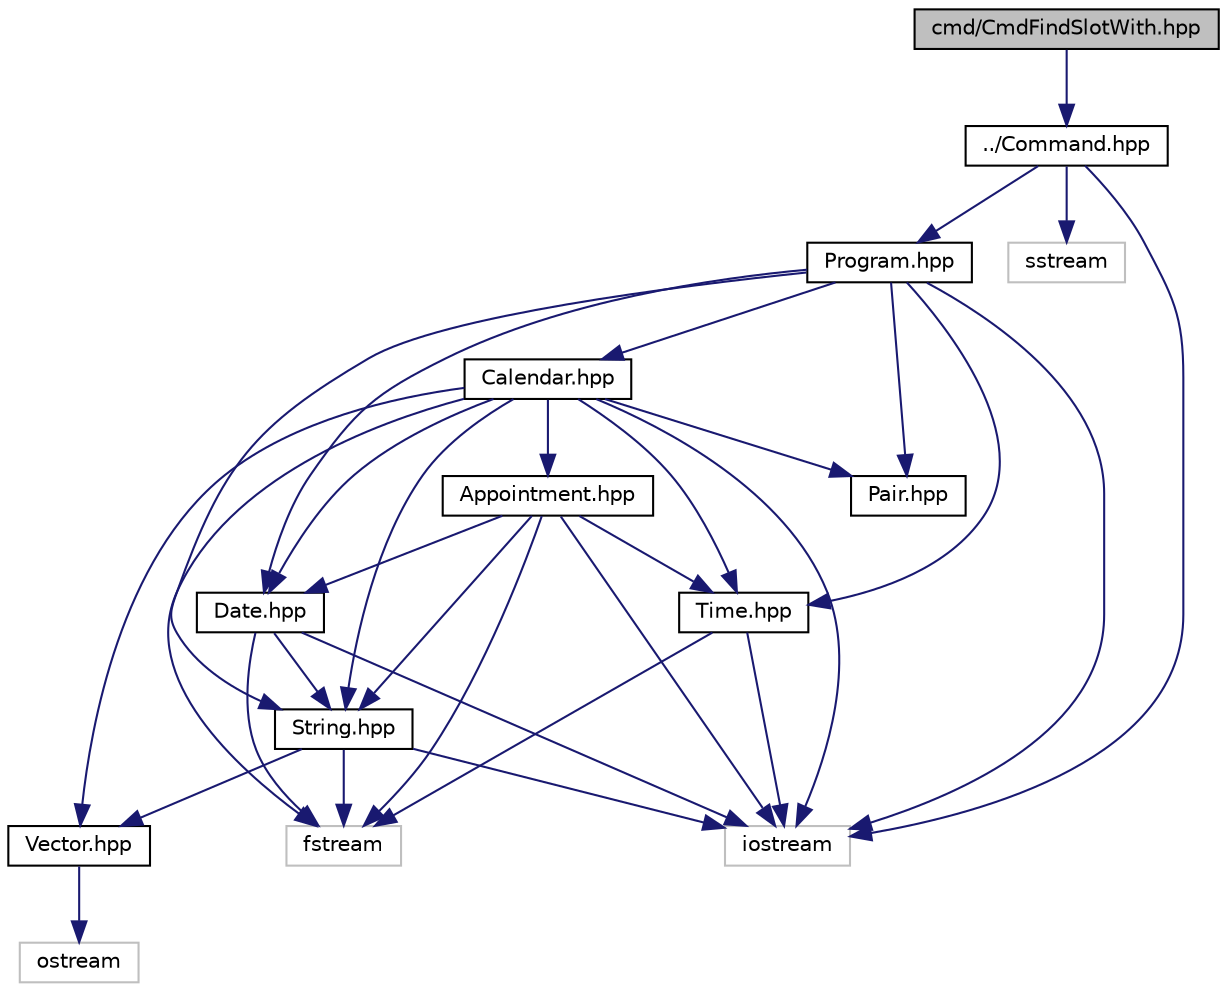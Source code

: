 digraph "cmd/CmdFindSlotWith.hpp"
{
  edge [fontname="Helvetica",fontsize="10",labelfontname="Helvetica",labelfontsize="10"];
  node [fontname="Helvetica",fontsize="10",shape=record];
  Node0 [label="cmd/CmdFindSlotWith.hpp",height=0.2,width=0.4,color="black", fillcolor="grey75", style="filled", fontcolor="black"];
  Node0 -> Node1 [color="midnightblue",fontsize="10",style="solid"];
  Node1 [label="../Command.hpp",height=0.2,width=0.4,color="black", fillcolor="white", style="filled",URL="$Command_8hpp.html"];
  Node1 -> Node2 [color="midnightblue",fontsize="10",style="solid"];
  Node2 [label="iostream",height=0.2,width=0.4,color="grey75", fillcolor="white", style="filled"];
  Node1 -> Node3 [color="midnightblue",fontsize="10",style="solid"];
  Node3 [label="sstream",height=0.2,width=0.4,color="grey75", fillcolor="white", style="filled"];
  Node1 -> Node4 [color="midnightblue",fontsize="10",style="solid"];
  Node4 [label="Program.hpp",height=0.2,width=0.4,color="black", fillcolor="white", style="filled",URL="$Program_8hpp.html"];
  Node4 -> Node2 [color="midnightblue",fontsize="10",style="solid"];
  Node4 -> Node5 [color="midnightblue",fontsize="10",style="solid"];
  Node5 [label="Calendar.hpp",height=0.2,width=0.4,color="black", fillcolor="white", style="filled",URL="$Calendar_8hpp.html"];
  Node5 -> Node2 [color="midnightblue",fontsize="10",style="solid"];
  Node5 -> Node6 [color="midnightblue",fontsize="10",style="solid"];
  Node6 [label="fstream",height=0.2,width=0.4,color="grey75", fillcolor="white", style="filled"];
  Node5 -> Node7 [color="midnightblue",fontsize="10",style="solid"];
  Node7 [label="Appointment.hpp",height=0.2,width=0.4,color="black", fillcolor="white", style="filled",URL="$Appointment_8hpp.html"];
  Node7 -> Node2 [color="midnightblue",fontsize="10",style="solid"];
  Node7 -> Node6 [color="midnightblue",fontsize="10",style="solid"];
  Node7 -> Node8 [color="midnightblue",fontsize="10",style="solid"];
  Node8 [label="Date.hpp",height=0.2,width=0.4,color="black", fillcolor="white", style="filled",URL="$Date_8hpp.html"];
  Node8 -> Node2 [color="midnightblue",fontsize="10",style="solid"];
  Node8 -> Node6 [color="midnightblue",fontsize="10",style="solid"];
  Node8 -> Node9 [color="midnightblue",fontsize="10",style="solid"];
  Node9 [label="String.hpp",height=0.2,width=0.4,color="black", fillcolor="white", style="filled",URL="$String_8hpp.html"];
  Node9 -> Node6 [color="midnightblue",fontsize="10",style="solid"];
  Node9 -> Node2 [color="midnightblue",fontsize="10",style="solid"];
  Node9 -> Node10 [color="midnightblue",fontsize="10",style="solid"];
  Node10 [label="Vector.hpp",height=0.2,width=0.4,color="black", fillcolor="white", style="filled",URL="$Vector_8hpp.html"];
  Node10 -> Node11 [color="midnightblue",fontsize="10",style="solid"];
  Node11 [label="ostream",height=0.2,width=0.4,color="grey75", fillcolor="white", style="filled"];
  Node7 -> Node12 [color="midnightblue",fontsize="10",style="solid"];
  Node12 [label="Time.hpp",height=0.2,width=0.4,color="black", fillcolor="white", style="filled",URL="$Time_8hpp.html"];
  Node12 -> Node2 [color="midnightblue",fontsize="10",style="solid"];
  Node12 -> Node6 [color="midnightblue",fontsize="10",style="solid"];
  Node7 -> Node9 [color="midnightblue",fontsize="10",style="solid"];
  Node5 -> Node8 [color="midnightblue",fontsize="10",style="solid"];
  Node5 -> Node12 [color="midnightblue",fontsize="10",style="solid"];
  Node5 -> Node10 [color="midnightblue",fontsize="10",style="solid"];
  Node5 -> Node9 [color="midnightblue",fontsize="10",style="solid"];
  Node5 -> Node13 [color="midnightblue",fontsize="10",style="solid"];
  Node13 [label="Pair.hpp",height=0.2,width=0.4,color="black", fillcolor="white", style="filled",URL="$Pair_8hpp.html"];
  Node4 -> Node8 [color="midnightblue",fontsize="10",style="solid"];
  Node4 -> Node12 [color="midnightblue",fontsize="10",style="solid"];
  Node4 -> Node9 [color="midnightblue",fontsize="10",style="solid"];
  Node4 -> Node13 [color="midnightblue",fontsize="10",style="solid"];
}
